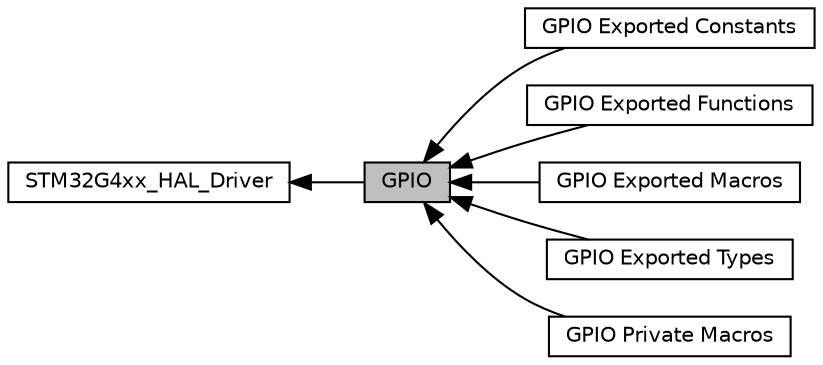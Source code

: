 digraph "GPIO"
{
  edge [fontname="Helvetica",fontsize="10",labelfontname="Helvetica",labelfontsize="10"];
  node [fontname="Helvetica",fontsize="10",shape=box];
  rankdir=LR;
  Node1 [label="GPIO",height=0.2,width=0.4,color="black", fillcolor="grey75", style="filled", fontcolor="black",tooltip="GPIO HAL module driver."];
  Node4 [label="GPIO Exported Constants",height=0.2,width=0.4,color="black", fillcolor="white", style="filled",URL="$group__GPIO__Exported__Constants.html",tooltip=" "];
  Node7 [label="GPIO Exported Functions",height=0.2,width=0.4,color="black", fillcolor="white", style="filled",URL="$group__GPIO__Exported__Functions.html",tooltip="GPIO Exported Functions."];
  Node5 [label="GPIO Exported Macros",height=0.2,width=0.4,color="black", fillcolor="white", style="filled",URL="$group__GPIO__Exported__Macros.html",tooltip=" "];
  Node3 [label="GPIO Exported Types",height=0.2,width=0.4,color="black", fillcolor="white", style="filled",URL="$group__GPIO__Exported__Types.html",tooltip=" "];
  Node6 [label="GPIO Private Macros",height=0.2,width=0.4,color="black", fillcolor="white", style="filled",URL="$group__GPIO__Private__Macros.html",tooltip=" "];
  Node2 [label="STM32G4xx_HAL_Driver",height=0.2,width=0.4,color="black", fillcolor="white", style="filled",URL="$group__STM32G4xx__HAL__Driver.html",tooltip=" "];
  Node2->Node1 [shape=plaintext, dir="back", style="solid"];
  Node1->Node3 [shape=plaintext, dir="back", style="solid"];
  Node1->Node4 [shape=plaintext, dir="back", style="solid"];
  Node1->Node5 [shape=plaintext, dir="back", style="solid"];
  Node1->Node6 [shape=plaintext, dir="back", style="solid"];
  Node1->Node7 [shape=plaintext, dir="back", style="solid"];
}
